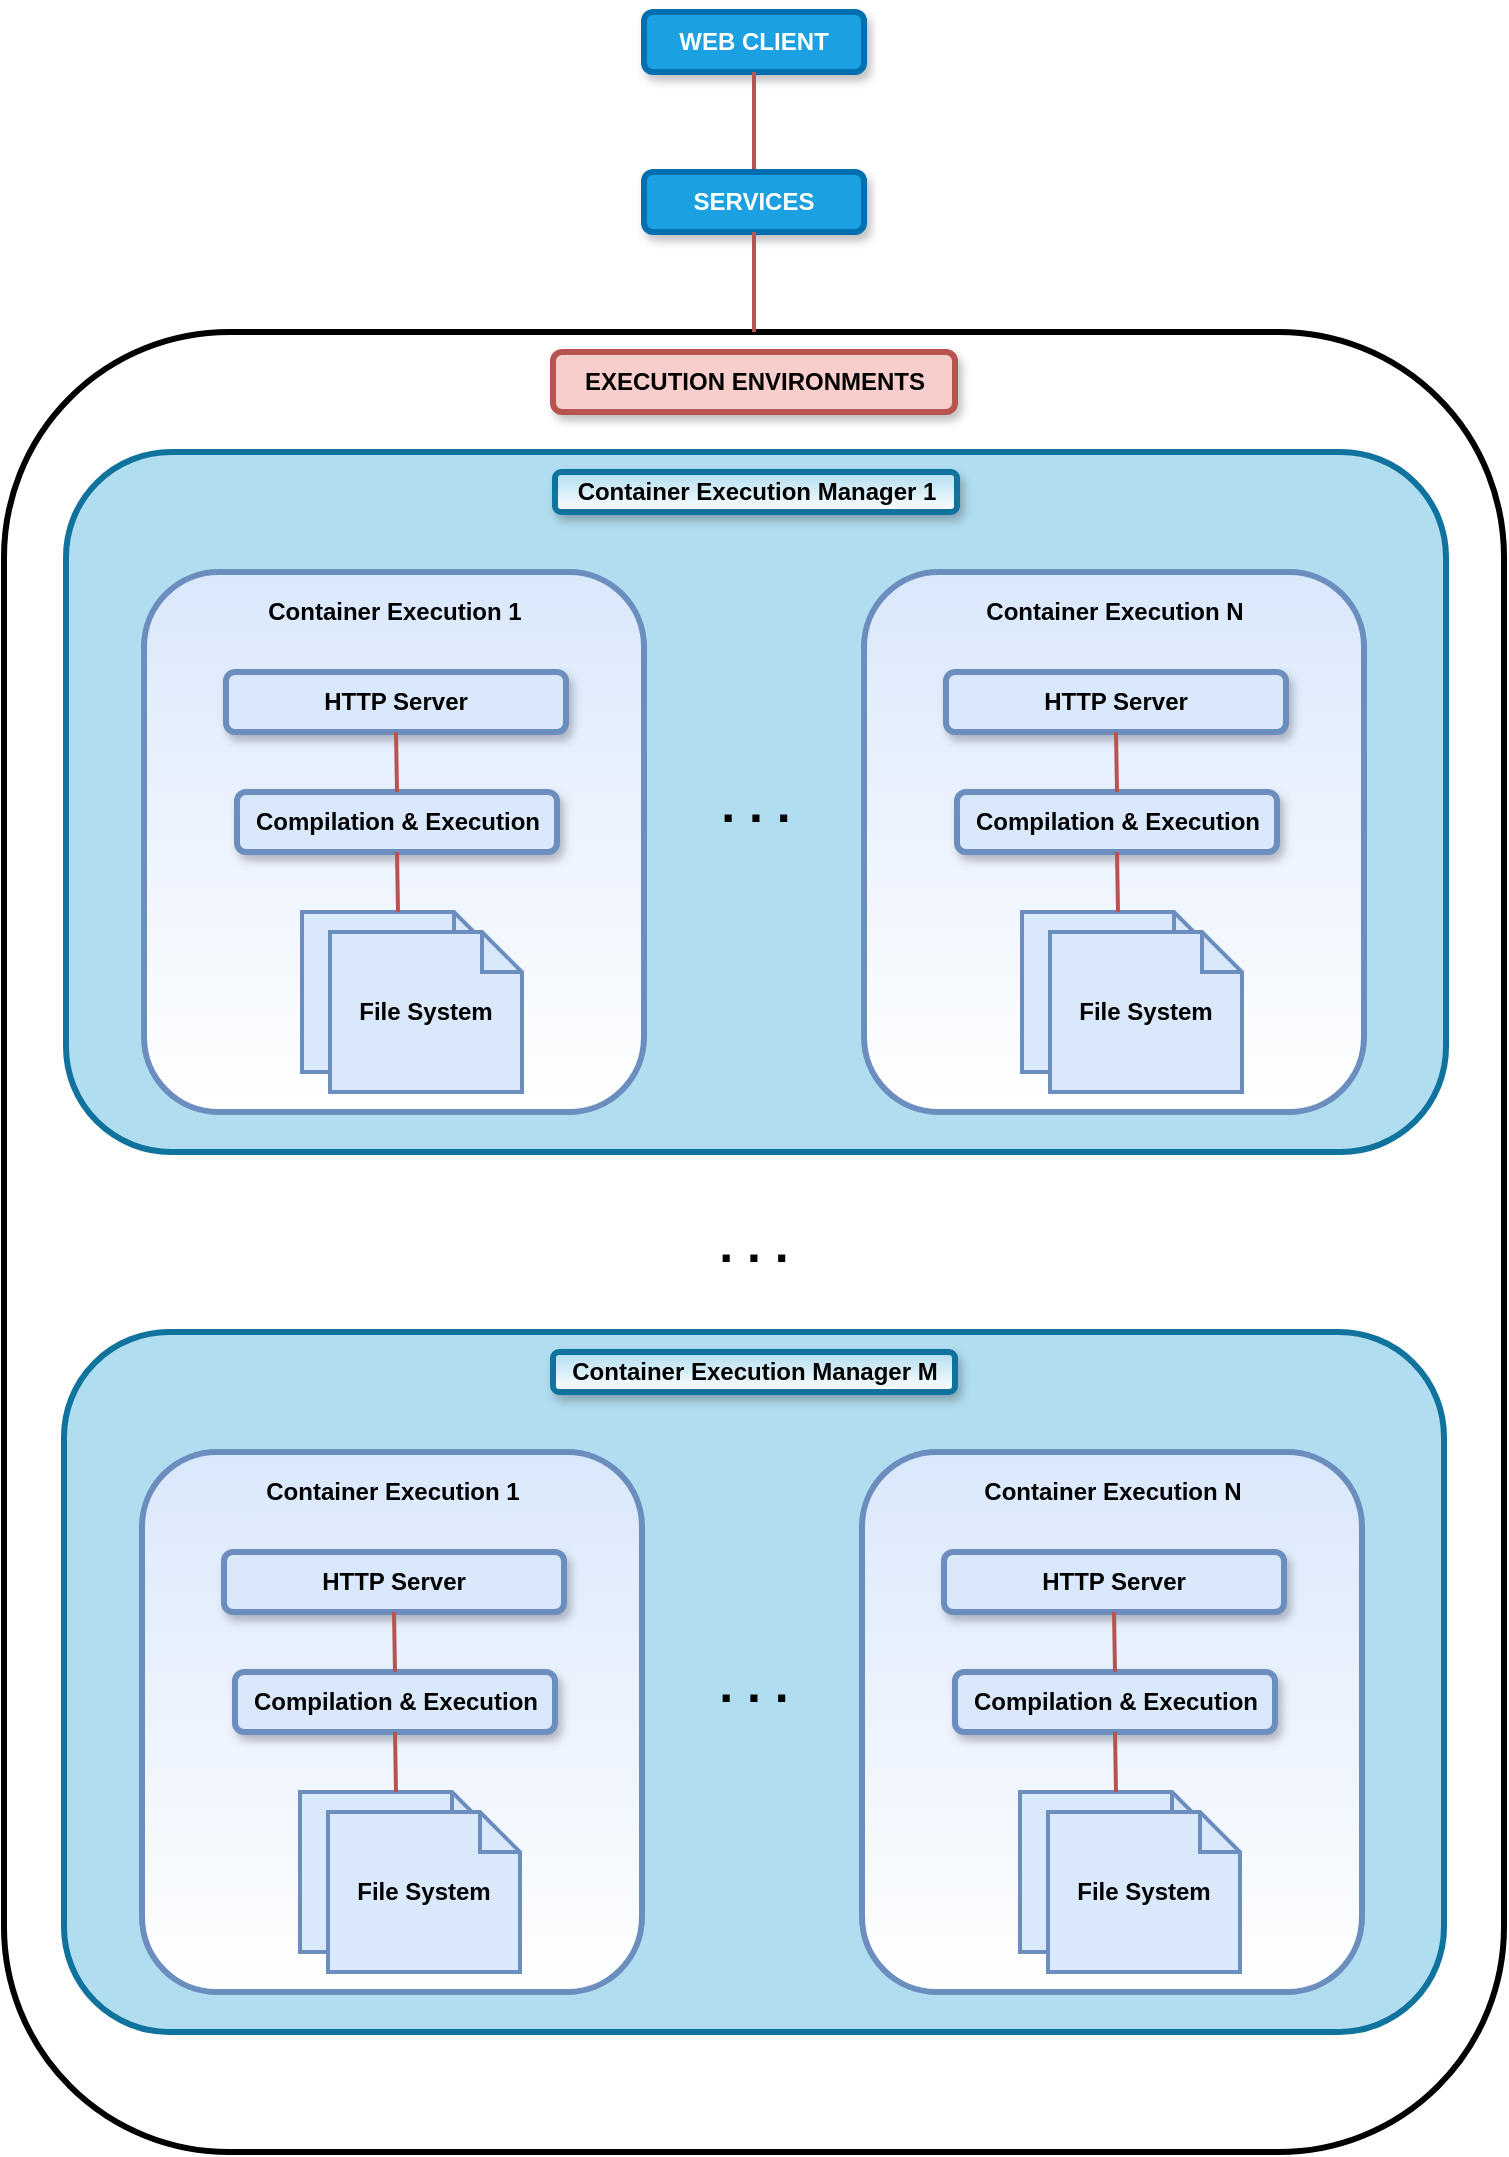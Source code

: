 <mxfile version="13.6.6"><diagram id="jYwU8kuyBxlGm1DwFmvv" name="Page-1"><mxGraphModel dx="1422" dy="762" grid="1" gridSize="10" guides="1" tooltips="1" connect="1" arrows="0" fold="1" page="1" pageScale="1" pageWidth="827" pageHeight="1169" background="none" math="0" shadow="0"><root><mxCell id="0"/><mxCell id="1" parent="0"/><mxCell id="lb7RfSrmBw8OKZbe-Gg0-6" value="&lt;h2&gt;&lt;font style=&quot;font-size: 25px&quot;&gt;. . .&lt;/font&gt;&lt;/h2&gt;" style="rounded=1;whiteSpace=wrap;html=1;strokeWidth=3;" parent="1" vertex="1"><mxGeometry x="39" y="170" width="750" height="910" as="geometry"/></mxCell><mxCell id="lb7RfSrmBw8OKZbe-Gg0-9" value="&lt;h2&gt;&lt;font style=&quot;font-size: 25px&quot;&gt;. . .&lt;/font&gt;&lt;/h2&gt;" style="rounded=1;whiteSpace=wrap;html=1;strokeColor=#10739e;strokeWidth=3;fillColor=#b1ddf0;" parent="1" vertex="1"><mxGeometry x="70" y="230" width="690" height="350" as="geometry"/></mxCell><mxCell id="jeo5grCWwgurk_t_3IzD-22" value="&lt;h2&gt;&lt;br&gt;&lt;/h2&gt;" style="rounded=1;whiteSpace=wrap;html=1;strokeWidth=3;fillColor=#dae8fc;strokeColor=#6c8ebf;gradientColor=#ffffff;" parent="1" vertex="1"><mxGeometry x="109" y="290" width="250" height="270" as="geometry"/></mxCell><mxCell id="AMKLFTEVsgbRbijIRAuE-3" value="&lt;b&gt;WEB CLIENT&lt;/b&gt;" style="rounded=1;whiteSpace=wrap;html=1;shadow=1;glass=0;strokeColor=#006EAF;strokeWidth=3;fillColor=#1ba1e2;fontColor=#ffffff;" parent="1" vertex="1"><mxGeometry x="359" y="10" width="110" height="30" as="geometry"/></mxCell><mxCell id="AMKLFTEVsgbRbijIRAuE-7" value="" style="endArrow=none;html=1;strokeColor=#b85450;strokeWidth=2;fillColor=#f8cecc;exitX=0.5;exitY=1;exitDx=0;exitDy=0;entryX=0.5;entryY=0;entryDx=0;entryDy=0;" parent="1" source="AMKLFTEVsgbRbijIRAuE-3" target="Eze3jPSKnQxp7y5zdQGR-1" edge="1"><mxGeometry width="50" height="50" relative="1" as="geometry"><mxPoint x="494" y="380" as="sourcePoint"/><mxPoint x="490" y="90" as="targetPoint"/></mxGeometry></mxCell><mxCell id="lb7RfSrmBw8OKZbe-Gg0-46" value="&lt;b&gt;EXECUTION ENVIRONMENTS&lt;/b&gt;" style="rounded=1;whiteSpace=wrap;html=1;shadow=1;glass=0;strokeColor=#b85450;strokeWidth=3;fillColor=#f8cecc;rotation=0;" parent="1" vertex="1"><mxGeometry x="313.5" y="180" width="201" height="30" as="geometry"/></mxCell><mxCell id="Eze3jPSKnQxp7y5zdQGR-1" value="&lt;b&gt;SERVICES&lt;/b&gt;" style="rounded=1;whiteSpace=wrap;html=1;shadow=1;glass=0;strokeColor=#006EAF;strokeWidth=3;fillColor=#1ba1e2;fontColor=#ffffff;" parent="1" vertex="1"><mxGeometry x="359" y="90" width="110" height="30" as="geometry"/></mxCell><mxCell id="Eze3jPSKnQxp7y5zdQGR-2" value="" style="endArrow=none;html=1;strokeColor=#b85450;strokeWidth=2;fillColor=#f8cecc;exitX=0.5;exitY=1;exitDx=0;exitDy=0;entryX=0.5;entryY=0;entryDx=0;entryDy=0;" parent="1" source="Eze3jPSKnQxp7y5zdQGR-1" target="lb7RfSrmBw8OKZbe-Gg0-6" edge="1"><mxGeometry width="50" height="50" relative="1" as="geometry"><mxPoint x="424" y="50" as="sourcePoint"/><mxPoint x="424" y="90" as="targetPoint"/></mxGeometry></mxCell><mxCell id="Eze3jPSKnQxp7y5zdQGR-4" value="&lt;b&gt;Container Execution Manager 1&lt;/b&gt;" style="rounded=1;whiteSpace=wrap;html=1;shadow=1;glass=0;strokeColor=#10739e;strokeWidth=3;fillColor=#b1ddf0;rotation=0;gradientColor=#ffffff;" parent="1" vertex="1"><mxGeometry x="314.5" y="240" width="201" height="20" as="geometry"/></mxCell><mxCell id="Eze3jPSKnQxp7y5zdQGR-5" value="&lt;b&gt;HTTP Server&lt;/b&gt;" style="rounded=1;whiteSpace=wrap;html=1;shadow=1;glass=0;strokeColor=#6c8ebf;strokeWidth=3;fillColor=#dae8fc;rotation=0;gradientColor=none;" parent="1" vertex="1"><mxGeometry x="150" y="340" width="170" height="30" as="geometry"/></mxCell><mxCell id="Eze3jPSKnQxp7y5zdQGR-6" value="&lt;b&gt;Container Execution 1&lt;/b&gt;" style="rounded=1;whiteSpace=wrap;html=1;shadow=1;glass=0;strokeWidth=3;rotation=0;strokeColor=none;fillColor=none;" parent="1" vertex="1"><mxGeometry x="133.5" y="300" width="201" height="20" as="geometry"/></mxCell><mxCell id="Eze3jPSKnQxp7y5zdQGR-7" value="&lt;b&gt;Compilation &amp;amp; Execution&lt;/b&gt;" style="rounded=1;whiteSpace=wrap;html=1;shadow=1;glass=0;strokeColor=#6c8ebf;strokeWidth=3;fillColor=#dae8fc;rotation=0;" parent="1" vertex="1"><mxGeometry x="155.5" y="400" width="160" height="30" as="geometry"/></mxCell><mxCell id="Eze3jPSKnQxp7y5zdQGR-14" value="" style="endArrow=none;html=1;strokeColor=#b85450;strokeWidth=2;fillColor=#f8cecc;exitX=0.5;exitY=1;exitDx=0;exitDy=0;entryX=0.5;entryY=0;entryDx=0;entryDy=0;" parent="1" source="Eze3jPSKnQxp7y5zdQGR-5" target="Eze3jPSKnQxp7y5zdQGR-7" edge="1"><mxGeometry width="50" height="50" relative="1" as="geometry"><mxPoint x="424" y="50" as="sourcePoint"/><mxPoint x="424" y="100" as="targetPoint"/></mxGeometry></mxCell><mxCell id="Eze3jPSKnQxp7y5zdQGR-35" value="&lt;b&gt;File System&lt;/b&gt;" style="shape=note;size=20;whiteSpace=wrap;html=1;fillColor=#dae8fc;strokeColor=#6c8ebf;strokeWidth=2;" parent="1" vertex="1"><mxGeometry x="188" y="460" width="96" height="80" as="geometry"/></mxCell><mxCell id="Eze3jPSKnQxp7y5zdQGR-36" value="" style="endArrow=none;html=1;strokeColor=#b85450;strokeWidth=2;fillColor=#f8cecc;exitX=0.5;exitY=1;exitDx=0;exitDy=0;entryX=0.5;entryY=0;entryDx=0;entryDy=0;entryPerimeter=0;" parent="1" source="Eze3jPSKnQxp7y5zdQGR-7" target="Eze3jPSKnQxp7y5zdQGR-35" edge="1"><mxGeometry width="50" height="50" relative="1" as="geometry"><mxPoint x="244" y="380" as="sourcePoint"/><mxPoint x="244" y="410" as="targetPoint"/></mxGeometry></mxCell><mxCell id="Eze3jPSKnQxp7y5zdQGR-37" value="&lt;b&gt;File System&lt;/b&gt;" style="shape=note;size=20;whiteSpace=wrap;html=1;fillColor=#dae8fc;strokeColor=#6c8ebf;strokeWidth=2;" parent="1" vertex="1"><mxGeometry x="202" y="470" width="96" height="80" as="geometry"/></mxCell><mxCell id="Eze3jPSKnQxp7y5zdQGR-38" value="&lt;h2&gt;&lt;br&gt;&lt;/h2&gt;" style="rounded=1;whiteSpace=wrap;html=1;strokeWidth=3;fillColor=#dae8fc;strokeColor=#6c8ebf;gradientColor=#ffffff;" parent="1" vertex="1"><mxGeometry x="469" y="290" width="250" height="270" as="geometry"/></mxCell><mxCell id="Eze3jPSKnQxp7y5zdQGR-39" value="&lt;b&gt;HTTP Server&lt;/b&gt;" style="rounded=1;whiteSpace=wrap;html=1;shadow=1;glass=0;strokeColor=#6c8ebf;strokeWidth=3;fillColor=#dae8fc;rotation=0;gradientColor=none;" parent="1" vertex="1"><mxGeometry x="510" y="340" width="170" height="30" as="geometry"/></mxCell><mxCell id="Eze3jPSKnQxp7y5zdQGR-40" value="&lt;b&gt;Container Execution N&lt;/b&gt;" style="rounded=1;whiteSpace=wrap;html=1;shadow=1;glass=0;strokeWidth=3;rotation=0;strokeColor=none;fillColor=none;" parent="1" vertex="1"><mxGeometry x="493.5" y="300" width="201" height="20" as="geometry"/></mxCell><mxCell id="Eze3jPSKnQxp7y5zdQGR-41" value="&lt;b&gt;Compilation &amp;amp; Execution&lt;/b&gt;" style="rounded=1;whiteSpace=wrap;html=1;shadow=1;glass=0;strokeColor=#6c8ebf;strokeWidth=3;fillColor=#dae8fc;rotation=0;" parent="1" vertex="1"><mxGeometry x="515.5" y="400" width="160" height="30" as="geometry"/></mxCell><mxCell id="Eze3jPSKnQxp7y5zdQGR-42" value="" style="endArrow=none;html=1;strokeColor=#b85450;strokeWidth=2;fillColor=#f8cecc;exitX=0.5;exitY=1;exitDx=0;exitDy=0;entryX=0.5;entryY=0;entryDx=0;entryDy=0;" parent="1" source="Eze3jPSKnQxp7y5zdQGR-39" target="Eze3jPSKnQxp7y5zdQGR-41" edge="1"><mxGeometry width="50" height="50" relative="1" as="geometry"><mxPoint x="784" y="50" as="sourcePoint"/><mxPoint x="784" y="100" as="targetPoint"/></mxGeometry></mxCell><mxCell id="Eze3jPSKnQxp7y5zdQGR-43" value="&lt;b&gt;File System&lt;/b&gt;" style="shape=note;size=20;whiteSpace=wrap;html=1;fillColor=#dae8fc;strokeColor=#6c8ebf;strokeWidth=2;" parent="1" vertex="1"><mxGeometry x="548" y="460" width="96" height="80" as="geometry"/></mxCell><mxCell id="Eze3jPSKnQxp7y5zdQGR-44" value="" style="endArrow=none;html=1;strokeColor=#b85450;strokeWidth=2;fillColor=#f8cecc;exitX=0.5;exitY=1;exitDx=0;exitDy=0;entryX=0.5;entryY=0;entryDx=0;entryDy=0;entryPerimeter=0;" parent="1" source="Eze3jPSKnQxp7y5zdQGR-41" target="Eze3jPSKnQxp7y5zdQGR-43" edge="1"><mxGeometry width="50" height="50" relative="1" as="geometry"><mxPoint x="604" y="380" as="sourcePoint"/><mxPoint x="604" y="410" as="targetPoint"/></mxGeometry></mxCell><mxCell id="Eze3jPSKnQxp7y5zdQGR-45" value="&lt;b&gt;File System&lt;/b&gt;" style="shape=note;size=20;whiteSpace=wrap;html=1;fillColor=#dae8fc;strokeColor=#6c8ebf;strokeWidth=2;" parent="1" vertex="1"><mxGeometry x="562" y="470" width="96" height="80" as="geometry"/></mxCell><mxCell id="Eze3jPSKnQxp7y5zdQGR-46" value="&lt;h2&gt;&lt;font style=&quot;font-size: 25px&quot;&gt;. . .&lt;/font&gt;&lt;/h2&gt;" style="rounded=1;whiteSpace=wrap;html=1;strokeColor=#10739e;strokeWidth=3;fillColor=#b1ddf0;" parent="1" vertex="1"><mxGeometry x="69" y="670" width="690" height="350" as="geometry"/></mxCell><mxCell id="Eze3jPSKnQxp7y5zdQGR-47" value="&lt;h2&gt;&lt;br&gt;&lt;/h2&gt;" style="rounded=1;whiteSpace=wrap;html=1;strokeWidth=3;fillColor=#dae8fc;strokeColor=#6c8ebf;gradientColor=#ffffff;" parent="1" vertex="1"><mxGeometry x="108" y="730" width="250" height="270" as="geometry"/></mxCell><mxCell id="Eze3jPSKnQxp7y5zdQGR-48" value="&lt;b&gt;Container Execution Manager M&lt;/b&gt;" style="rounded=1;whiteSpace=wrap;html=1;shadow=1;glass=0;strokeColor=#10739e;strokeWidth=3;fillColor=#b1ddf0;rotation=0;gradientColor=#ffffff;" parent="1" vertex="1"><mxGeometry x="313.5" y="680" width="201" height="20" as="geometry"/></mxCell><mxCell id="Eze3jPSKnQxp7y5zdQGR-49" value="&lt;b&gt;HTTP Server&lt;/b&gt;" style="rounded=1;whiteSpace=wrap;html=1;shadow=1;glass=0;strokeColor=#6c8ebf;strokeWidth=3;fillColor=#dae8fc;rotation=0;gradientColor=none;" parent="1" vertex="1"><mxGeometry x="149" y="780" width="170" height="30" as="geometry"/></mxCell><mxCell id="Eze3jPSKnQxp7y5zdQGR-50" value="&lt;b&gt;Container Execution 1&lt;/b&gt;" style="rounded=1;whiteSpace=wrap;html=1;shadow=1;glass=0;strokeWidth=3;rotation=0;strokeColor=none;fillColor=none;" parent="1" vertex="1"><mxGeometry x="132.5" y="740" width="201" height="20" as="geometry"/></mxCell><mxCell id="Eze3jPSKnQxp7y5zdQGR-51" value="&lt;b&gt;Compilation &amp;amp; Execution&lt;/b&gt;" style="rounded=1;whiteSpace=wrap;html=1;shadow=1;glass=0;strokeColor=#6c8ebf;strokeWidth=3;fillColor=#dae8fc;rotation=0;" parent="1" vertex="1"><mxGeometry x="154.5" y="840" width="160" height="30" as="geometry"/></mxCell><mxCell id="Eze3jPSKnQxp7y5zdQGR-52" value="" style="endArrow=none;html=1;strokeColor=#b85450;strokeWidth=2;fillColor=#f8cecc;exitX=0.5;exitY=1;exitDx=0;exitDy=0;entryX=0.5;entryY=0;entryDx=0;entryDy=0;" parent="1" source="Eze3jPSKnQxp7y5zdQGR-49" target="Eze3jPSKnQxp7y5zdQGR-51" edge="1"><mxGeometry width="50" height="50" relative="1" as="geometry"><mxPoint x="423" y="490" as="sourcePoint"/><mxPoint x="423" y="540" as="targetPoint"/></mxGeometry></mxCell><mxCell id="Eze3jPSKnQxp7y5zdQGR-53" value="&lt;b&gt;File System&lt;/b&gt;" style="shape=note;size=20;whiteSpace=wrap;html=1;fillColor=#dae8fc;strokeColor=#6c8ebf;strokeWidth=2;" parent="1" vertex="1"><mxGeometry x="187" y="900" width="96" height="80" as="geometry"/></mxCell><mxCell id="Eze3jPSKnQxp7y5zdQGR-54" value="" style="endArrow=none;html=1;strokeColor=#b85450;strokeWidth=2;fillColor=#f8cecc;exitX=0.5;exitY=1;exitDx=0;exitDy=0;entryX=0.5;entryY=0;entryDx=0;entryDy=0;entryPerimeter=0;" parent="1" source="Eze3jPSKnQxp7y5zdQGR-51" target="Eze3jPSKnQxp7y5zdQGR-53" edge="1"><mxGeometry width="50" height="50" relative="1" as="geometry"><mxPoint x="243" y="820" as="sourcePoint"/><mxPoint x="243" y="850" as="targetPoint"/></mxGeometry></mxCell><mxCell id="Eze3jPSKnQxp7y5zdQGR-55" value="&lt;b&gt;File System&lt;/b&gt;" style="shape=note;size=20;whiteSpace=wrap;html=1;fillColor=#dae8fc;strokeColor=#6c8ebf;strokeWidth=2;" parent="1" vertex="1"><mxGeometry x="201" y="910" width="96" height="80" as="geometry"/></mxCell><mxCell id="Eze3jPSKnQxp7y5zdQGR-56" value="&lt;h2&gt;&lt;br&gt;&lt;/h2&gt;" style="rounded=1;whiteSpace=wrap;html=1;strokeWidth=3;fillColor=#dae8fc;strokeColor=#6c8ebf;gradientColor=#ffffff;" parent="1" vertex="1"><mxGeometry x="468" y="730" width="250" height="270" as="geometry"/></mxCell><mxCell id="Eze3jPSKnQxp7y5zdQGR-57" value="&lt;b&gt;HTTP Server&lt;/b&gt;" style="rounded=1;whiteSpace=wrap;html=1;shadow=1;glass=0;strokeColor=#6c8ebf;strokeWidth=3;fillColor=#dae8fc;rotation=0;gradientColor=none;" parent="1" vertex="1"><mxGeometry x="509" y="780" width="170" height="30" as="geometry"/></mxCell><mxCell id="Eze3jPSKnQxp7y5zdQGR-58" value="&lt;b&gt;Container Execution N&lt;/b&gt;" style="rounded=1;whiteSpace=wrap;html=1;shadow=1;glass=0;strokeWidth=3;rotation=0;strokeColor=none;fillColor=none;" parent="1" vertex="1"><mxGeometry x="492.5" y="740" width="201" height="20" as="geometry"/></mxCell><mxCell id="Eze3jPSKnQxp7y5zdQGR-59" value="&lt;b&gt;Compilation &amp;amp; Execution&lt;/b&gt;" style="rounded=1;whiteSpace=wrap;html=1;shadow=1;glass=0;strokeColor=#6c8ebf;strokeWidth=3;fillColor=#dae8fc;rotation=0;" parent="1" vertex="1"><mxGeometry x="514.5" y="840" width="160" height="30" as="geometry"/></mxCell><mxCell id="Eze3jPSKnQxp7y5zdQGR-60" value="" style="endArrow=none;html=1;strokeColor=#b85450;strokeWidth=2;fillColor=#f8cecc;exitX=0.5;exitY=1;exitDx=0;exitDy=0;entryX=0.5;entryY=0;entryDx=0;entryDy=0;" parent="1" source="Eze3jPSKnQxp7y5zdQGR-57" target="Eze3jPSKnQxp7y5zdQGR-59" edge="1"><mxGeometry width="50" height="50" relative="1" as="geometry"><mxPoint x="783" y="490" as="sourcePoint"/><mxPoint x="783" y="540" as="targetPoint"/></mxGeometry></mxCell><mxCell id="Eze3jPSKnQxp7y5zdQGR-61" value="&lt;b&gt;File System&lt;/b&gt;" style="shape=note;size=20;whiteSpace=wrap;html=1;fillColor=#dae8fc;strokeColor=#6c8ebf;strokeWidth=2;" parent="1" vertex="1"><mxGeometry x="547" y="900" width="96" height="80" as="geometry"/></mxCell><mxCell id="Eze3jPSKnQxp7y5zdQGR-62" value="" style="endArrow=none;html=1;strokeColor=#b85450;strokeWidth=2;fillColor=#f8cecc;exitX=0.5;exitY=1;exitDx=0;exitDy=0;entryX=0.5;entryY=0;entryDx=0;entryDy=0;entryPerimeter=0;" parent="1" source="Eze3jPSKnQxp7y5zdQGR-59" target="Eze3jPSKnQxp7y5zdQGR-61" edge="1"><mxGeometry width="50" height="50" relative="1" as="geometry"><mxPoint x="603" y="820" as="sourcePoint"/><mxPoint x="603" y="850" as="targetPoint"/></mxGeometry></mxCell><mxCell id="Eze3jPSKnQxp7y5zdQGR-63" value="&lt;b&gt;File System&lt;/b&gt;" style="shape=note;size=20;whiteSpace=wrap;html=1;fillColor=#dae8fc;strokeColor=#6c8ebf;strokeWidth=2;" parent="1" vertex="1"><mxGeometry x="561" y="910" width="96" height="80" as="geometry"/></mxCell></root></mxGraphModel></diagram></mxfile>
